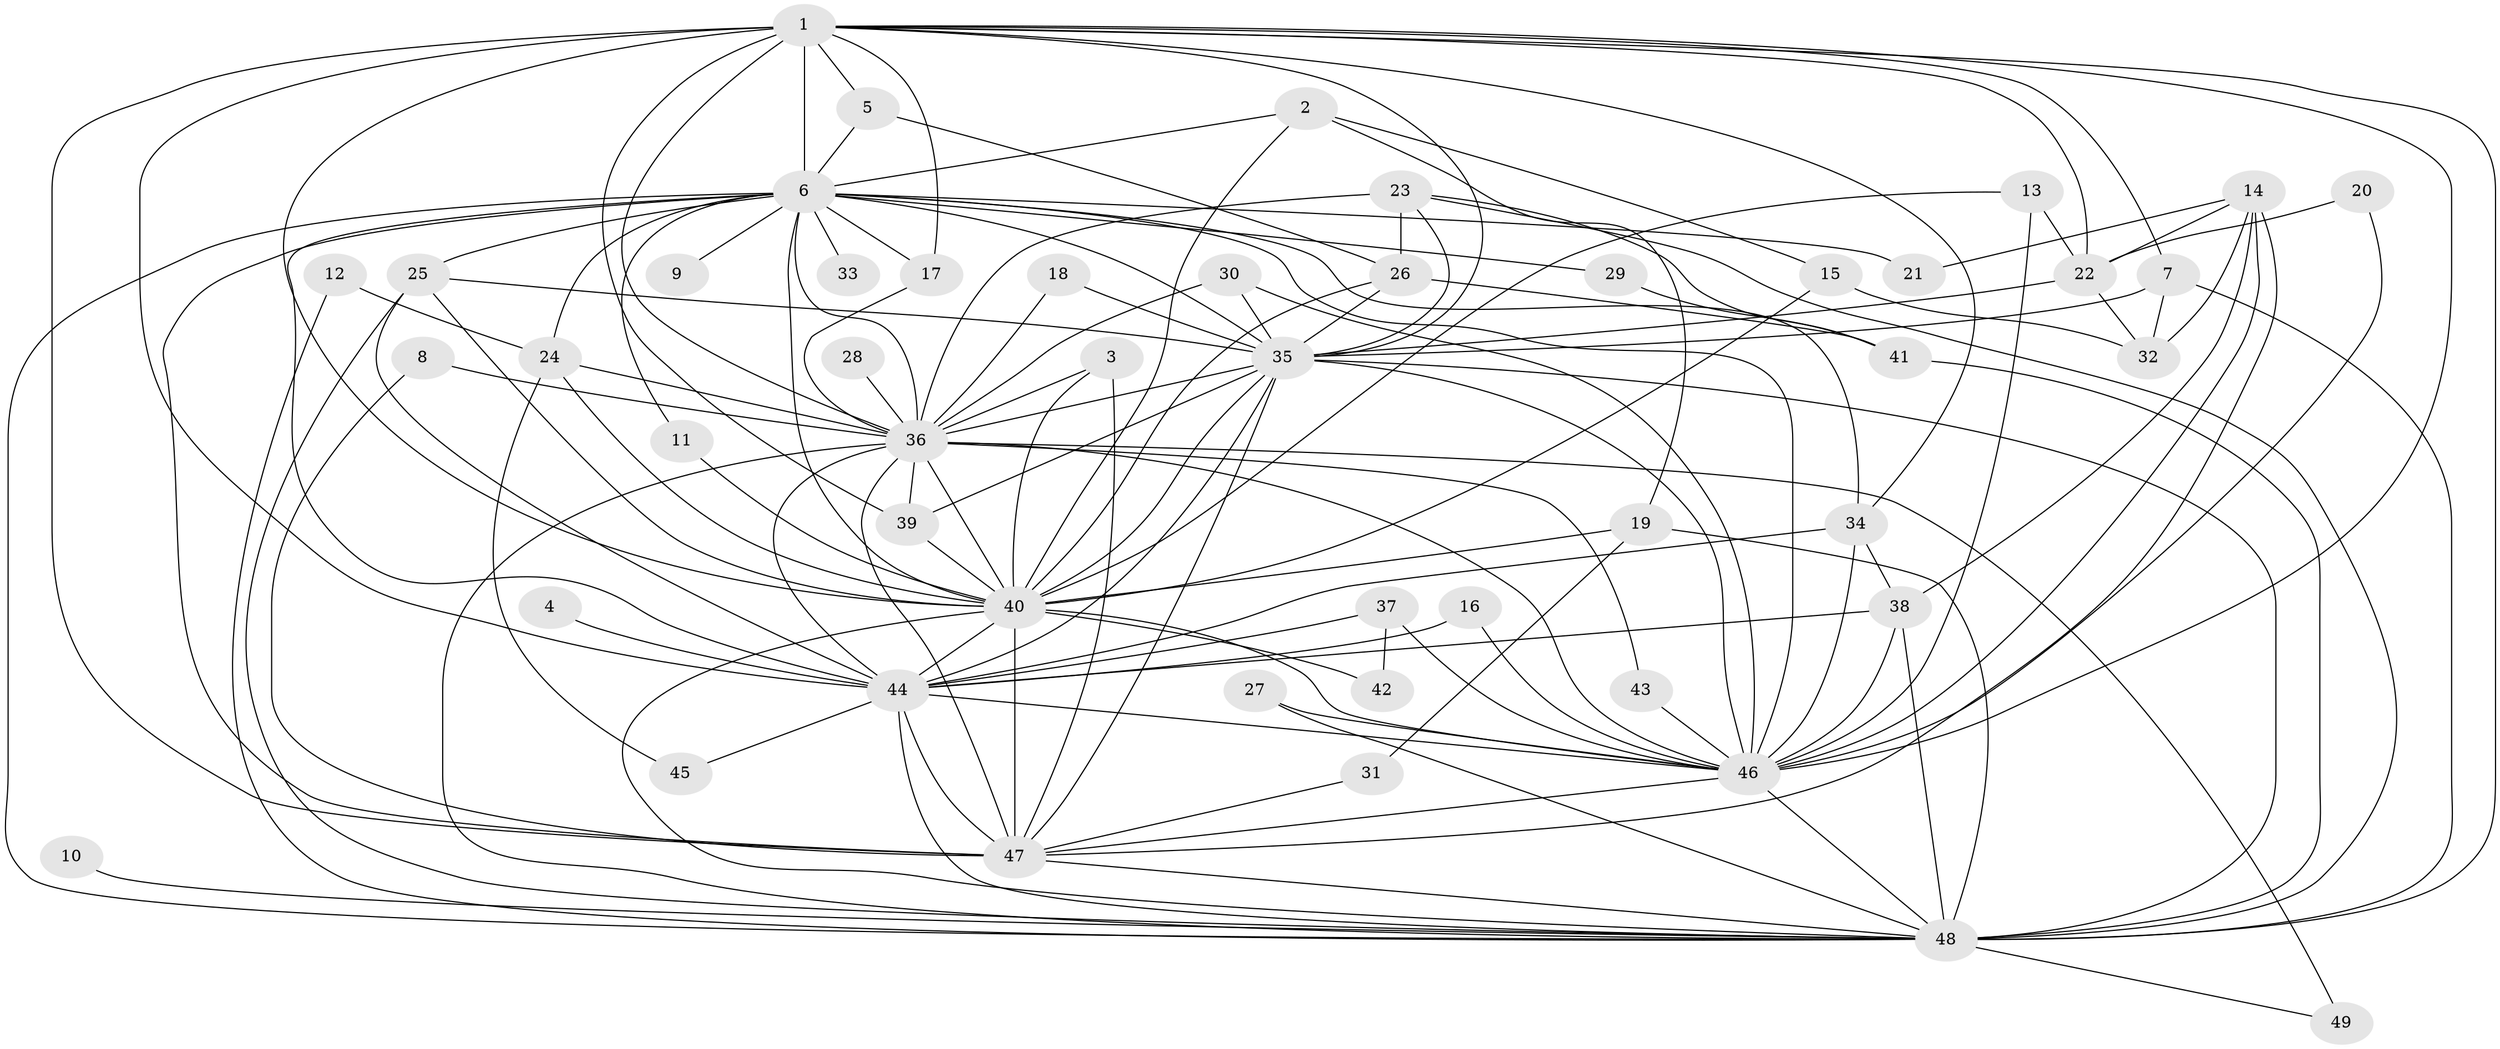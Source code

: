 // original degree distribution, {24: 0.04081632653061224, 15: 0.01020408163265306, 27: 0.01020408163265306, 19: 0.01020408163265306, 14: 0.01020408163265306, 25: 0.01020408163265306, 16: 0.01020408163265306, 4: 0.08163265306122448, 3: 0.15306122448979592, 2: 0.5918367346938775, 5: 0.05102040816326531, 6: 0.02040816326530612}
// Generated by graph-tools (version 1.1) at 2025/01/03/09/25 03:01:22]
// undirected, 49 vertices, 135 edges
graph export_dot {
graph [start="1"]
  node [color=gray90,style=filled];
  1;
  2;
  3;
  4;
  5;
  6;
  7;
  8;
  9;
  10;
  11;
  12;
  13;
  14;
  15;
  16;
  17;
  18;
  19;
  20;
  21;
  22;
  23;
  24;
  25;
  26;
  27;
  28;
  29;
  30;
  31;
  32;
  33;
  34;
  35;
  36;
  37;
  38;
  39;
  40;
  41;
  42;
  43;
  44;
  45;
  46;
  47;
  48;
  49;
  1 -- 5 [weight=1.0];
  1 -- 6 [weight=3.0];
  1 -- 7 [weight=1.0];
  1 -- 17 [weight=1.0];
  1 -- 22 [weight=1.0];
  1 -- 34 [weight=1.0];
  1 -- 35 [weight=2.0];
  1 -- 36 [weight=3.0];
  1 -- 39 [weight=1.0];
  1 -- 40 [weight=3.0];
  1 -- 44 [weight=3.0];
  1 -- 46 [weight=3.0];
  1 -- 47 [weight=2.0];
  1 -- 48 [weight=3.0];
  2 -- 6 [weight=1.0];
  2 -- 15 [weight=1.0];
  2 -- 19 [weight=1.0];
  2 -- 40 [weight=1.0];
  3 -- 36 [weight=1.0];
  3 -- 40 [weight=1.0];
  3 -- 47 [weight=1.0];
  4 -- 44 [weight=1.0];
  5 -- 6 [weight=1.0];
  5 -- 26 [weight=1.0];
  6 -- 9 [weight=1.0];
  6 -- 11 [weight=1.0];
  6 -- 17 [weight=1.0];
  6 -- 21 [weight=1.0];
  6 -- 24 [weight=1.0];
  6 -- 25 [weight=1.0];
  6 -- 29 [weight=1.0];
  6 -- 33 [weight=1.0];
  6 -- 34 [weight=1.0];
  6 -- 35 [weight=2.0];
  6 -- 36 [weight=1.0];
  6 -- 40 [weight=1.0];
  6 -- 44 [weight=1.0];
  6 -- 46 [weight=1.0];
  6 -- 47 [weight=1.0];
  6 -- 48 [weight=1.0];
  7 -- 32 [weight=1.0];
  7 -- 35 [weight=1.0];
  7 -- 48 [weight=1.0];
  8 -- 36 [weight=1.0];
  8 -- 47 [weight=1.0];
  10 -- 48 [weight=1.0];
  11 -- 40 [weight=1.0];
  12 -- 24 [weight=1.0];
  12 -- 48 [weight=1.0];
  13 -- 22 [weight=1.0];
  13 -- 40 [weight=1.0];
  13 -- 46 [weight=1.0];
  14 -- 21 [weight=1.0];
  14 -- 22 [weight=1.0];
  14 -- 32 [weight=1.0];
  14 -- 38 [weight=1.0];
  14 -- 46 [weight=1.0];
  14 -- 47 [weight=1.0];
  15 -- 32 [weight=1.0];
  15 -- 40 [weight=1.0];
  16 -- 44 [weight=1.0];
  16 -- 46 [weight=1.0];
  17 -- 36 [weight=1.0];
  18 -- 35 [weight=1.0];
  18 -- 36 [weight=1.0];
  19 -- 31 [weight=1.0];
  19 -- 40 [weight=1.0];
  19 -- 48 [weight=1.0];
  20 -- 22 [weight=1.0];
  20 -- 46 [weight=1.0];
  22 -- 32 [weight=1.0];
  22 -- 35 [weight=1.0];
  23 -- 26 [weight=1.0];
  23 -- 35 [weight=1.0];
  23 -- 36 [weight=1.0];
  23 -- 41 [weight=1.0];
  23 -- 48 [weight=1.0];
  24 -- 36 [weight=1.0];
  24 -- 40 [weight=1.0];
  24 -- 45 [weight=1.0];
  25 -- 35 [weight=1.0];
  25 -- 40 [weight=1.0];
  25 -- 44 [weight=1.0];
  25 -- 48 [weight=1.0];
  26 -- 35 [weight=1.0];
  26 -- 40 [weight=1.0];
  26 -- 41 [weight=1.0];
  27 -- 46 [weight=1.0];
  27 -- 48 [weight=1.0];
  28 -- 36 [weight=1.0];
  29 -- 41 [weight=1.0];
  30 -- 35 [weight=1.0];
  30 -- 36 [weight=1.0];
  30 -- 46 [weight=1.0];
  31 -- 47 [weight=1.0];
  34 -- 38 [weight=1.0];
  34 -- 44 [weight=1.0];
  34 -- 46 [weight=1.0];
  35 -- 36 [weight=2.0];
  35 -- 39 [weight=1.0];
  35 -- 40 [weight=4.0];
  35 -- 44 [weight=2.0];
  35 -- 46 [weight=1.0];
  35 -- 47 [weight=1.0];
  35 -- 48 [weight=2.0];
  36 -- 39 [weight=1.0];
  36 -- 40 [weight=1.0];
  36 -- 43 [weight=1.0];
  36 -- 44 [weight=1.0];
  36 -- 46 [weight=2.0];
  36 -- 47 [weight=1.0];
  36 -- 48 [weight=1.0];
  36 -- 49 [weight=1.0];
  37 -- 42 [weight=1.0];
  37 -- 44 [weight=1.0];
  37 -- 46 [weight=1.0];
  38 -- 44 [weight=1.0];
  38 -- 46 [weight=1.0];
  38 -- 48 [weight=1.0];
  39 -- 40 [weight=1.0];
  40 -- 42 [weight=1.0];
  40 -- 44 [weight=2.0];
  40 -- 46 [weight=1.0];
  40 -- 47 [weight=2.0];
  40 -- 48 [weight=1.0];
  41 -- 48 [weight=1.0];
  43 -- 46 [weight=1.0];
  44 -- 45 [weight=1.0];
  44 -- 46 [weight=1.0];
  44 -- 47 [weight=1.0];
  44 -- 48 [weight=1.0];
  46 -- 47 [weight=1.0];
  46 -- 48 [weight=1.0];
  47 -- 48 [weight=2.0];
  48 -- 49 [weight=1.0];
}
